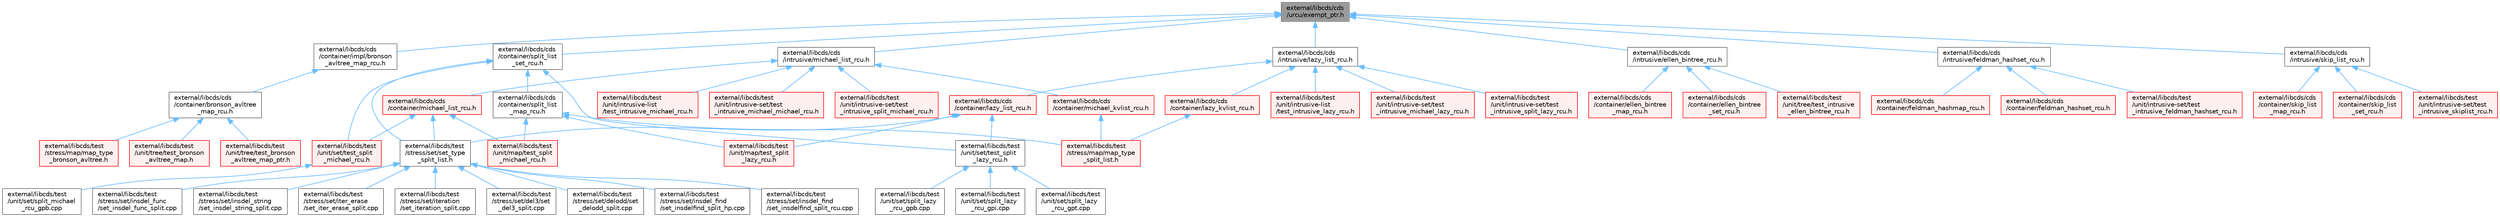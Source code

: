 digraph "external/libcds/cds/urcu/exempt_ptr.h"
{
 // LATEX_PDF_SIZE
  bgcolor="transparent";
  edge [fontname=Helvetica,fontsize=10,labelfontname=Helvetica,labelfontsize=10];
  node [fontname=Helvetica,fontsize=10,shape=box,height=0.2,width=0.4];
  Node1 [id="Node000001",label="external/libcds/cds\l/urcu/exempt_ptr.h",height=0.2,width=0.4,color="gray40", fillcolor="grey60", style="filled", fontcolor="black",tooltip=" "];
  Node1 -> Node2 [id="edge1_Node000001_Node000002",dir="back",color="steelblue1",style="solid",tooltip=" "];
  Node2 [id="Node000002",label="external/libcds/cds\l/container/impl/bronson\l_avltree_map_rcu.h",height=0.2,width=0.4,color="grey40", fillcolor="white", style="filled",URL="$impl_2bronson__avltree__map__rcu_8h.html",tooltip=" "];
  Node2 -> Node3 [id="edge2_Node000002_Node000003",dir="back",color="steelblue1",style="solid",tooltip=" "];
  Node3 [id="Node000003",label="external/libcds/cds\l/container/bronson_avltree\l_map_rcu.h",height=0.2,width=0.4,color="grey40", fillcolor="white", style="filled",URL="$bronson__avltree__map__rcu_8h.html",tooltip=" "];
  Node3 -> Node4 [id="edge3_Node000003_Node000004",dir="back",color="steelblue1",style="solid",tooltip=" "];
  Node4 [id="Node000004",label="external/libcds/test\l/stress/map/map_type\l_bronson_avltree.h",height=0.2,width=0.4,color="red", fillcolor="#FFF0F0", style="filled",URL="$map__type__bronson__avltree_8h.html",tooltip=" "];
  Node3 -> Node13 [id="edge4_Node000003_Node000013",dir="back",color="steelblue1",style="solid",tooltip=" "];
  Node13 [id="Node000013",label="external/libcds/test\l/unit/tree/test_bronson\l_avltree_map.h",height=0.2,width=0.4,color="red", fillcolor="#FFF0F0", style="filled",URL="$test__bronson__avltree__map_8h.html",tooltip=" "];
  Node3 -> Node17 [id="edge5_Node000003_Node000017",dir="back",color="steelblue1",style="solid",tooltip=" "];
  Node17 [id="Node000017",label="external/libcds/test\l/unit/tree/test_bronson\l_avltree_map_ptr.h",height=0.2,width=0.4,color="red", fillcolor="#FFF0F0", style="filled",URL="$test__bronson__avltree__map__ptr_8h.html",tooltip=" "];
  Node1 -> Node21 [id="edge6_Node000001_Node000021",dir="back",color="steelblue1",style="solid",tooltip=" "];
  Node21 [id="Node000021",label="external/libcds/cds\l/container/split_list\l_set_rcu.h",height=0.2,width=0.4,color="grey40", fillcolor="white", style="filled",URL="$split__list__set__rcu_8h.html",tooltip=" "];
  Node21 -> Node22 [id="edge7_Node000021_Node000022",dir="back",color="steelblue1",style="solid",tooltip=" "];
  Node22 [id="Node000022",label="external/libcds/cds\l/container/split_list\l_map_rcu.h",height=0.2,width=0.4,color="grey40", fillcolor="white", style="filled",URL="$split__list__map__rcu_8h.html",tooltip=" "];
  Node22 -> Node23 [id="edge8_Node000022_Node000023",dir="back",color="steelblue1",style="solid",tooltip=" "];
  Node23 [id="Node000023",label="external/libcds/test\l/stress/map/map_type\l_split_list.h",height=0.2,width=0.4,color="red", fillcolor="#FFF0F0", style="filled",URL="$map__type__split__list_8h.html",tooltip=" "];
  Node22 -> Node33 [id="edge9_Node000022_Node000033",dir="back",color="steelblue1",style="solid",tooltip=" "];
  Node33 [id="Node000033",label="external/libcds/test\l/unit/map/test_split\l_lazy_rcu.h",height=0.2,width=0.4,color="red", fillcolor="#FFF0F0", style="filled",URL="$map_2test__split__lazy__rcu_8h.html",tooltip=" "];
  Node22 -> Node37 [id="edge10_Node000022_Node000037",dir="back",color="steelblue1",style="solid",tooltip=" "];
  Node37 [id="Node000037",label="external/libcds/test\l/unit/map/test_split\l_michael_rcu.h",height=0.2,width=0.4,color="red", fillcolor="#FFF0F0", style="filled",URL="$map_2test__split__michael__rcu_8h.html",tooltip=" "];
  Node21 -> Node41 [id="edge11_Node000021_Node000041",dir="back",color="steelblue1",style="solid",tooltip=" "];
  Node41 [id="Node000041",label="external/libcds/test\l/stress/set/set_type\l_split_list.h",height=0.2,width=0.4,color="grey40", fillcolor="white", style="filled",URL="$set__type__split__list_8h.html",tooltip=" "];
  Node41 -> Node42 [id="edge12_Node000041_Node000042",dir="back",color="steelblue1",style="solid",tooltip=" "];
  Node42 [id="Node000042",label="external/libcds/test\l/stress/set/del3/set\l_del3_split.cpp",height=0.2,width=0.4,color="grey40", fillcolor="white", style="filled",URL="$set__del3__split_8cpp.html",tooltip=" "];
  Node41 -> Node43 [id="edge13_Node000041_Node000043",dir="back",color="steelblue1",style="solid",tooltip=" "];
  Node43 [id="Node000043",label="external/libcds/test\l/stress/set/delodd/set\l_delodd_split.cpp",height=0.2,width=0.4,color="grey40", fillcolor="white", style="filled",URL="$set__delodd__split_8cpp.html",tooltip=" "];
  Node41 -> Node44 [id="edge14_Node000041_Node000044",dir="back",color="steelblue1",style="solid",tooltip=" "];
  Node44 [id="Node000044",label="external/libcds/test\l/stress/set/insdel_find\l/set_insdelfind_split_hp.cpp",height=0.2,width=0.4,color="grey40", fillcolor="white", style="filled",URL="$set__insdelfind__split__hp_8cpp.html",tooltip=" "];
  Node41 -> Node45 [id="edge15_Node000041_Node000045",dir="back",color="steelblue1",style="solid",tooltip=" "];
  Node45 [id="Node000045",label="external/libcds/test\l/stress/set/insdel_find\l/set_insdelfind_split_rcu.cpp",height=0.2,width=0.4,color="grey40", fillcolor="white", style="filled",URL="$set__insdelfind__split__rcu_8cpp.html",tooltip=" "];
  Node41 -> Node46 [id="edge16_Node000041_Node000046",dir="back",color="steelblue1",style="solid",tooltip=" "];
  Node46 [id="Node000046",label="external/libcds/test\l/stress/set/insdel_func\l/set_insdel_func_split.cpp",height=0.2,width=0.4,color="grey40", fillcolor="white", style="filled",URL="$set__insdel__func__split_8cpp.html",tooltip=" "];
  Node41 -> Node47 [id="edge17_Node000041_Node000047",dir="back",color="steelblue1",style="solid",tooltip=" "];
  Node47 [id="Node000047",label="external/libcds/test\l/stress/set/insdel_string\l/set_insdel_string_split.cpp",height=0.2,width=0.4,color="grey40", fillcolor="white", style="filled",URL="$set__insdel__string__split_8cpp.html",tooltip=" "];
  Node41 -> Node48 [id="edge18_Node000041_Node000048",dir="back",color="steelblue1",style="solid",tooltip=" "];
  Node48 [id="Node000048",label="external/libcds/test\l/stress/set/iter_erase\l/set_iter_erase_split.cpp",height=0.2,width=0.4,color="grey40", fillcolor="white", style="filled",URL="$set__iter__erase__split_8cpp.html",tooltip=" "];
  Node41 -> Node49 [id="edge19_Node000041_Node000049",dir="back",color="steelblue1",style="solid",tooltip=" "];
  Node49 [id="Node000049",label="external/libcds/test\l/stress/set/iteration\l/set_iteration_split.cpp",height=0.2,width=0.4,color="grey40", fillcolor="white", style="filled",URL="$set__iteration__split_8cpp.html",tooltip=" "];
  Node21 -> Node50 [id="edge20_Node000021_Node000050",dir="back",color="steelblue1",style="solid",tooltip=" "];
  Node50 [id="Node000050",label="external/libcds/test\l/unit/set/test_split\l_lazy_rcu.h",height=0.2,width=0.4,color="grey40", fillcolor="white", style="filled",URL="$set_2test__split__lazy__rcu_8h.html",tooltip=" "];
  Node50 -> Node51 [id="edge21_Node000050_Node000051",dir="back",color="steelblue1",style="solid",tooltip=" "];
  Node51 [id="Node000051",label="external/libcds/test\l/unit/set/split_lazy\l_rcu_gpb.cpp",height=0.2,width=0.4,color="grey40", fillcolor="white", style="filled",URL="$set_2split__lazy__rcu__gpb_8cpp.html",tooltip=" "];
  Node50 -> Node52 [id="edge22_Node000050_Node000052",dir="back",color="steelblue1",style="solid",tooltip=" "];
  Node52 [id="Node000052",label="external/libcds/test\l/unit/set/split_lazy\l_rcu_gpi.cpp",height=0.2,width=0.4,color="grey40", fillcolor="white", style="filled",URL="$set_2split__lazy__rcu__gpi_8cpp.html",tooltip=" "];
  Node50 -> Node53 [id="edge23_Node000050_Node000053",dir="back",color="steelblue1",style="solid",tooltip=" "];
  Node53 [id="Node000053",label="external/libcds/test\l/unit/set/split_lazy\l_rcu_gpt.cpp",height=0.2,width=0.4,color="grey40", fillcolor="white", style="filled",URL="$set_2split__lazy__rcu__gpt_8cpp.html",tooltip=" "];
  Node21 -> Node54 [id="edge24_Node000021_Node000054",dir="back",color="steelblue1",style="solid",tooltip=" "];
  Node54 [id="Node000054",label="external/libcds/test\l/unit/set/test_split\l_michael_rcu.h",height=0.2,width=0.4,color="red", fillcolor="#FFF0F0", style="filled",URL="$set_2test__split__michael__rcu_8h.html",tooltip=" "];
  Node54 -> Node55 [id="edge25_Node000054_Node000055",dir="back",color="steelblue1",style="solid",tooltip=" "];
  Node55 [id="Node000055",label="external/libcds/test\l/unit/set/split_michael\l_rcu_gpb.cpp",height=0.2,width=0.4,color="grey40", fillcolor="white", style="filled",URL="$set_2split__michael__rcu__gpb_8cpp.html",tooltip=" "];
  Node1 -> Node58 [id="edge26_Node000001_Node000058",dir="back",color="steelblue1",style="solid",tooltip=" "];
  Node58 [id="Node000058",label="external/libcds/cds\l/intrusive/ellen_bintree_rcu.h",height=0.2,width=0.4,color="grey40", fillcolor="white", style="filled",URL="$ellen__bintree__rcu_8h.html",tooltip=" "];
  Node58 -> Node59 [id="edge27_Node000058_Node000059",dir="back",color="steelblue1",style="solid",tooltip=" "];
  Node59 [id="Node000059",label="external/libcds/cds\l/container/ellen_bintree\l_map_rcu.h",height=0.2,width=0.4,color="red", fillcolor="#FFF0F0", style="filled",URL="$ellen__bintree__map__rcu_8h.html",tooltip=" "];
  Node58 -> Node74 [id="edge28_Node000058_Node000074",dir="back",color="steelblue1",style="solid",tooltip=" "];
  Node74 [id="Node000074",label="external/libcds/cds\l/container/ellen_bintree\l_set_rcu.h",height=0.2,width=0.4,color="red", fillcolor="#FFF0F0", style="filled",URL="$ellen__bintree__set__rcu_8h.html",tooltip=" "];
  Node58 -> Node90 [id="edge29_Node000058_Node000090",dir="back",color="steelblue1",style="solid",tooltip=" "];
  Node90 [id="Node000090",label="external/libcds/test\l/unit/tree/test_intrusive\l_ellen_bintree_rcu.h",height=0.2,width=0.4,color="red", fillcolor="#FFF0F0", style="filled",URL="$test__intrusive__ellen__bintree__rcu_8h.html",tooltip=" "];
  Node1 -> Node94 [id="edge30_Node000001_Node000094",dir="back",color="steelblue1",style="solid",tooltip=" "];
  Node94 [id="Node000094",label="external/libcds/cds\l/intrusive/feldman_hashset_rcu.h",height=0.2,width=0.4,color="grey40", fillcolor="white", style="filled",URL="$intrusive_2feldman__hashset__rcu_8h.html",tooltip=" "];
  Node94 -> Node95 [id="edge31_Node000094_Node000095",dir="back",color="steelblue1",style="solid",tooltip=" "];
  Node95 [id="Node000095",label="external/libcds/cds\l/container/feldman_hashmap_rcu.h",height=0.2,width=0.4,color="red", fillcolor="#FFF0F0", style="filled",URL="$feldman__hashmap__rcu_8h.html",tooltip=" "];
  Node94 -> Node110 [id="edge32_Node000094_Node000110",dir="back",color="steelblue1",style="solid",tooltip=" "];
  Node110 [id="Node000110",label="external/libcds/cds\l/container/feldman_hashset_rcu.h",height=0.2,width=0.4,color="red", fillcolor="#FFF0F0", style="filled",URL="$container_2feldman__hashset__rcu_8h.html",tooltip=" "];
  Node94 -> Node124 [id="edge33_Node000094_Node000124",dir="back",color="steelblue1",style="solid",tooltip=" "];
  Node124 [id="Node000124",label="external/libcds/test\l/unit/intrusive-set/test\l_intrusive_feldman_hashset_rcu.h",height=0.2,width=0.4,color="red", fillcolor="#FFF0F0", style="filled",URL="$test__intrusive__feldman__hashset__rcu_8h.html",tooltip=" "];
  Node1 -> Node128 [id="edge34_Node000001_Node000128",dir="back",color="steelblue1",style="solid",tooltip=" "];
  Node128 [id="Node000128",label="external/libcds/cds\l/intrusive/lazy_list_rcu.h",height=0.2,width=0.4,color="grey40", fillcolor="white", style="filled",URL="$intrusive_2lazy__list__rcu_8h.html",tooltip=" "];
  Node128 -> Node129 [id="edge35_Node000128_Node000129",dir="back",color="steelblue1",style="solid",tooltip=" "];
  Node129 [id="Node000129",label="external/libcds/cds\l/container/lazy_kvlist_rcu.h",height=0.2,width=0.4,color="red", fillcolor="#FFF0F0", style="filled",URL="$lazy__kvlist__rcu_8h.html",tooltip=" "];
  Node129 -> Node23 [id="edge36_Node000129_Node000023",dir="back",color="steelblue1",style="solid",tooltip=" "];
  Node128 -> Node149 [id="edge37_Node000128_Node000149",dir="back",color="steelblue1",style="solid",tooltip=" "];
  Node149 [id="Node000149",label="external/libcds/cds\l/container/lazy_list_rcu.h",height=0.2,width=0.4,color="red", fillcolor="#FFF0F0", style="filled",URL="$container_2lazy__list__rcu_8h.html",tooltip=" "];
  Node149 -> Node41 [id="edge38_Node000149_Node000041",dir="back",color="steelblue1",style="solid",tooltip=" "];
  Node149 -> Node33 [id="edge39_Node000149_Node000033",dir="back",color="steelblue1",style="solid",tooltip=" "];
  Node149 -> Node50 [id="edge40_Node000149_Node000050",dir="back",color="steelblue1",style="solid",tooltip=" "];
  Node128 -> Node168 [id="edge41_Node000128_Node000168",dir="back",color="steelblue1",style="solid",tooltip=" "];
  Node168 [id="Node000168",label="external/libcds/test\l/unit/intrusive-list\l/test_intrusive_lazy_rcu.h",height=0.2,width=0.4,color="red", fillcolor="#FFF0F0", style="filled",URL="$test__intrusive__lazy__rcu_8h.html",tooltip=" "];
  Node128 -> Node172 [id="edge42_Node000128_Node000172",dir="back",color="steelblue1",style="solid",tooltip=" "];
  Node172 [id="Node000172",label="external/libcds/test\l/unit/intrusive-set/test\l_intrusive_michael_lazy_rcu.h",height=0.2,width=0.4,color="red", fillcolor="#FFF0F0", style="filled",URL="$test__intrusive__michael__lazy__rcu_8h.html",tooltip=" "];
  Node128 -> Node176 [id="edge43_Node000128_Node000176",dir="back",color="steelblue1",style="solid",tooltip=" "];
  Node176 [id="Node000176",label="external/libcds/test\l/unit/intrusive-set/test\l_intrusive_split_lazy_rcu.h",height=0.2,width=0.4,color="red", fillcolor="#FFF0F0", style="filled",URL="$test__intrusive__split__lazy__rcu_8h.html",tooltip=" "];
  Node1 -> Node180 [id="edge44_Node000001_Node000180",dir="back",color="steelblue1",style="solid",tooltip=" "];
  Node180 [id="Node000180",label="external/libcds/cds\l/intrusive/michael_list_rcu.h",height=0.2,width=0.4,color="grey40", fillcolor="white", style="filled",URL="$intrusive_2michael__list__rcu_8h.html",tooltip=" "];
  Node180 -> Node181 [id="edge45_Node000180_Node000181",dir="back",color="steelblue1",style="solid",tooltip=" "];
  Node181 [id="Node000181",label="external/libcds/cds\l/container/michael_kvlist_rcu.h",height=0.2,width=0.4,color="red", fillcolor="#FFF0F0", style="filled",URL="$michael__kvlist__rcu_8h.html",tooltip=" "];
  Node181 -> Node23 [id="edge46_Node000181_Node000023",dir="back",color="steelblue1",style="solid",tooltip=" "];
  Node180 -> Node191 [id="edge47_Node000180_Node000191",dir="back",color="steelblue1",style="solid",tooltip=" "];
  Node191 [id="Node000191",label="external/libcds/cds\l/container/michael_list_rcu.h",height=0.2,width=0.4,color="red", fillcolor="#FFF0F0", style="filled",URL="$container_2michael__list__rcu_8h.html",tooltip=" "];
  Node191 -> Node41 [id="edge48_Node000191_Node000041",dir="back",color="steelblue1",style="solid",tooltip=" "];
  Node191 -> Node37 [id="edge49_Node000191_Node000037",dir="back",color="steelblue1",style="solid",tooltip=" "];
  Node191 -> Node54 [id="edge50_Node000191_Node000054",dir="back",color="steelblue1",style="solid",tooltip=" "];
  Node180 -> Node201 [id="edge51_Node000180_Node000201",dir="back",color="steelblue1",style="solid",tooltip=" "];
  Node201 [id="Node000201",label="external/libcds/test\l/unit/intrusive-list\l/test_intrusive_michael_rcu.h",height=0.2,width=0.4,color="red", fillcolor="#FFF0F0", style="filled",URL="$test__intrusive__michael__rcu_8h.html",tooltip=" "];
  Node180 -> Node205 [id="edge52_Node000180_Node000205",dir="back",color="steelblue1",style="solid",tooltip=" "];
  Node205 [id="Node000205",label="external/libcds/test\l/unit/intrusive-set/test\l_intrusive_michael_michael_rcu.h",height=0.2,width=0.4,color="red", fillcolor="#FFF0F0", style="filled",URL="$test__intrusive__michael__michael__rcu_8h.html",tooltip=" "];
  Node180 -> Node209 [id="edge53_Node000180_Node000209",dir="back",color="steelblue1",style="solid",tooltip=" "];
  Node209 [id="Node000209",label="external/libcds/test\l/unit/intrusive-set/test\l_intrusive_split_michael_rcu.h",height=0.2,width=0.4,color="red", fillcolor="#FFF0F0", style="filled",URL="$test__intrusive__split__michael__rcu_8h.html",tooltip=" "];
  Node1 -> Node213 [id="edge54_Node000001_Node000213",dir="back",color="steelblue1",style="solid",tooltip=" "];
  Node213 [id="Node000213",label="external/libcds/cds\l/intrusive/skip_list_rcu.h",height=0.2,width=0.4,color="grey40", fillcolor="white", style="filled",URL="$skip__list__rcu_8h.html",tooltip=" "];
  Node213 -> Node214 [id="edge55_Node000213_Node000214",dir="back",color="steelblue1",style="solid",tooltip=" "];
  Node214 [id="Node000214",label="external/libcds/cds\l/container/skip_list\l_map_rcu.h",height=0.2,width=0.4,color="red", fillcolor="#FFF0F0", style="filled",URL="$skip__list__map__rcu_8h.html",tooltip=" "];
  Node213 -> Node229 [id="edge56_Node000213_Node000229",dir="back",color="steelblue1",style="solid",tooltip=" "];
  Node229 [id="Node000229",label="external/libcds/cds\l/container/skip_list\l_set_rcu.h",height=0.2,width=0.4,color="red", fillcolor="#FFF0F0", style="filled",URL="$skip__list__set__rcu_8h.html",tooltip=" "];
  Node213 -> Node241 [id="edge57_Node000213_Node000241",dir="back",color="steelblue1",style="solid",tooltip=" "];
  Node241 [id="Node000241",label="external/libcds/test\l/unit/intrusive-set/test\l_intrusive_skiplist_rcu.h",height=0.2,width=0.4,color="red", fillcolor="#FFF0F0", style="filled",URL="$test__intrusive__skiplist__rcu_8h.html",tooltip=" "];
}
